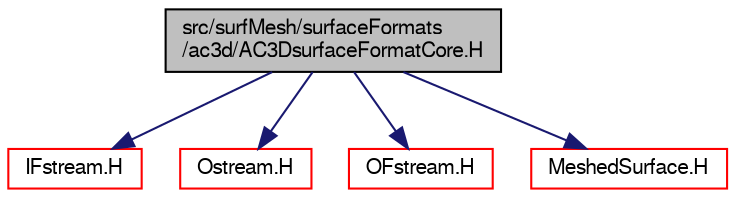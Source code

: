 digraph "src/surfMesh/surfaceFormats/ac3d/AC3DsurfaceFormatCore.H"
{
  bgcolor="transparent";
  edge [fontname="FreeSans",fontsize="10",labelfontname="FreeSans",labelfontsize="10"];
  node [fontname="FreeSans",fontsize="10",shape=record];
  Node0 [label="src/surfMesh/surfaceFormats\l/ac3d/AC3DsurfaceFormatCore.H",height=0.2,width=0.4,color="black", fillcolor="grey75", style="filled", fontcolor="black"];
  Node0 -> Node1 [color="midnightblue",fontsize="10",style="solid",fontname="FreeSans"];
  Node1 [label="IFstream.H",height=0.2,width=0.4,color="red",URL="$a09059.html"];
  Node0 -> Node39 [color="midnightblue",fontsize="10",style="solid",fontname="FreeSans"];
  Node39 [label="Ostream.H",height=0.2,width=0.4,color="red",URL="$a09098.html"];
  Node0 -> Node59 [color="midnightblue",fontsize="10",style="solid",fontname="FreeSans"];
  Node59 [label="OFstream.H",height=0.2,width=0.4,color="red",URL="$a09065.html"];
  Node0 -> Node60 [color="midnightblue",fontsize="10",style="solid",fontname="FreeSans"];
  Node60 [label="MeshedSurface.H",height=0.2,width=0.4,color="red",URL="$a15041.html"];
}
